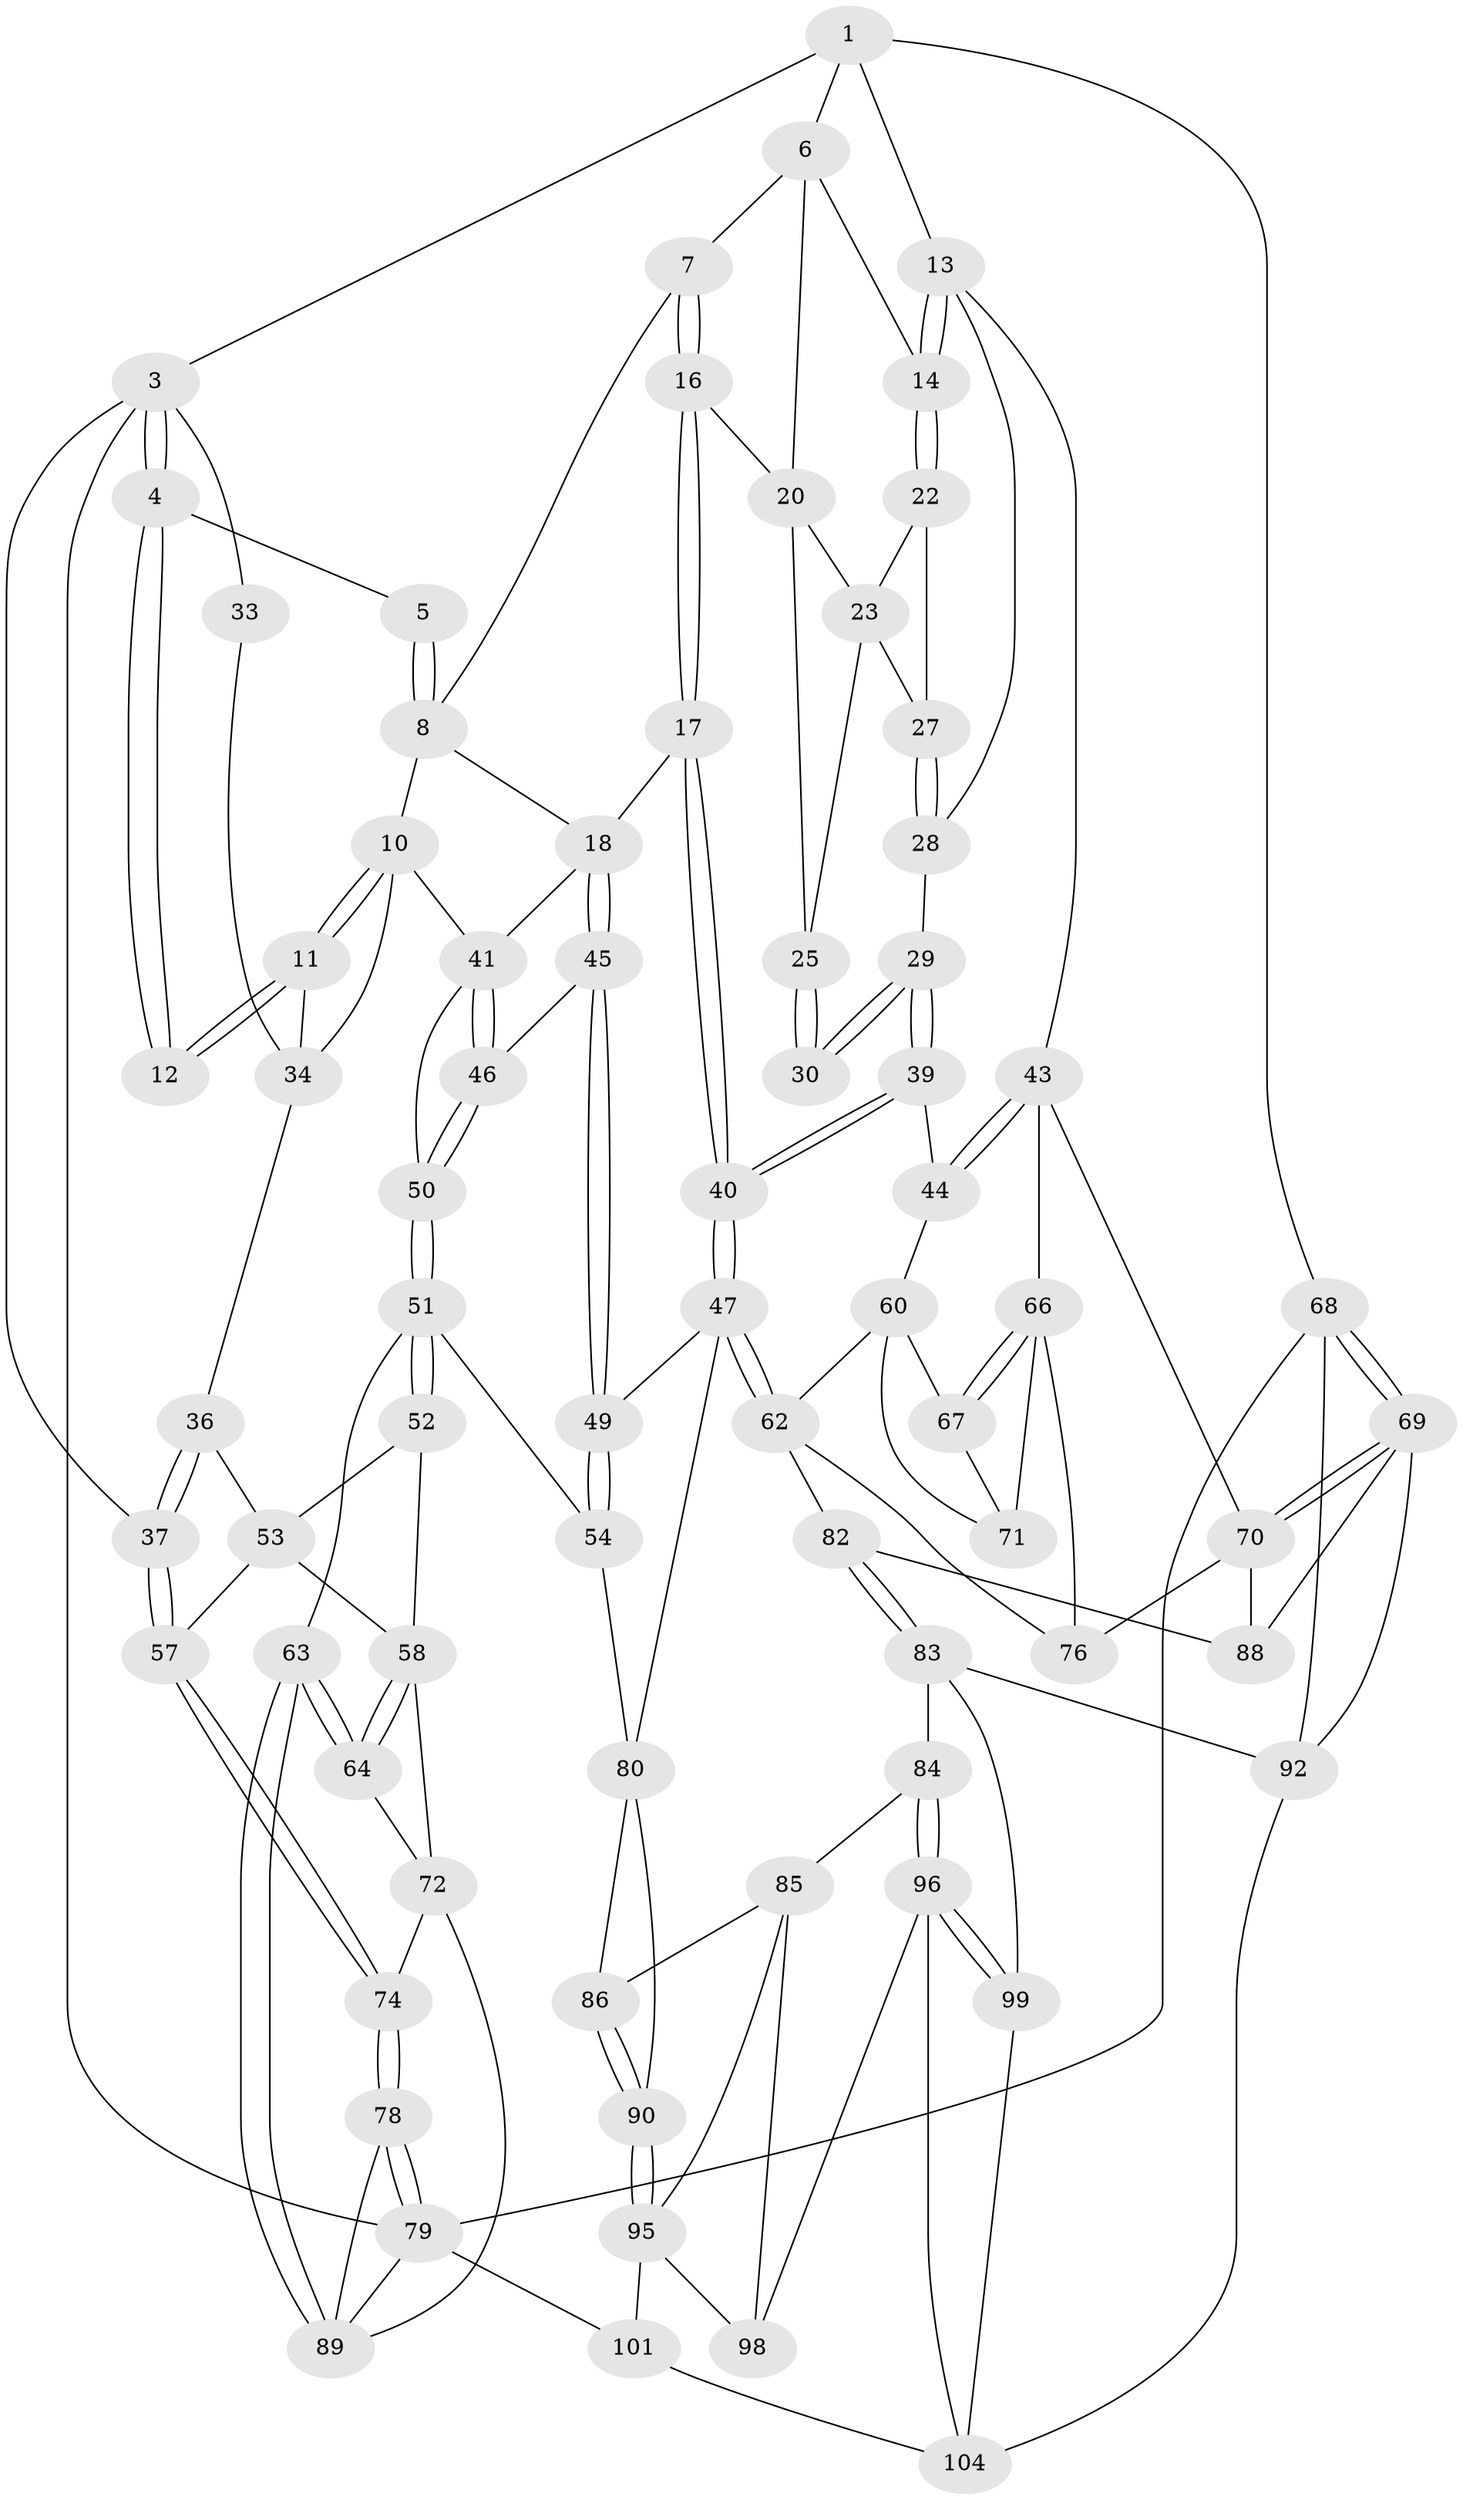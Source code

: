 // Generated by graph-tools (version 1.1) at 2025/52/02/27/25 19:52:41]
// undirected, 74 vertices, 167 edges
graph export_dot {
graph [start="1"]
  node [color=gray90,style=filled];
  1 [pos="+0.8394881468882035+0",super="+2"];
  3 [pos="+0+0",super="+32"];
  4 [pos="+0.2000543183343484+0"];
  5 [pos="+0.6478889013499949+0"];
  6 [pos="+0.8388916578852451+0.09871820387186259",super="+15"];
  7 [pos="+0.7120325557447342+0.13800649141703955"];
  8 [pos="+0.6180886657890243+0.0274226607409585",super="+9"];
  10 [pos="+0.3943684402601994+0.2097058103364492",super="+38"];
  11 [pos="+0.36804481854203003+0.17938111529553358"];
  12 [pos="+0.36440852583262184+0.17362455033530816"];
  13 [pos="+1+0.0517567757452747",super="+31"];
  14 [pos="+1+0.09498185043212949"];
  16 [pos="+0.7157806782751984+0.28559592401899786"];
  17 [pos="+0.6602007115611691+0.32335288834089043"];
  18 [pos="+0.5006468554292215+0.26867770280614606",super="+19"];
  20 [pos="+0.8538733993774829+0.18825243993780377",super="+21"];
  22 [pos="+1+0.18980870526343255"];
  23 [pos="+0.8796352411792506+0.20078389362914703",super="+24"];
  25 [pos="+0.9102312488016263+0.27186623602447063",super="+26"];
  27 [pos="+0.9361634106274649+0.25471914168367615"];
  28 [pos="+0.9590517033592674+0.30456478754209965"];
  29 [pos="+0.8890414120784289+0.3677795568579116"];
  30 [pos="+0.8875108575251999+0.3661202362436466"];
  33 [pos="+0.04757338471848261+0.18868815122206678"];
  34 [pos="+0.12400434962843018+0.27395858779265053",super="+35"];
  36 [pos="+0.17629702107289433+0.4009838546032326"];
  37 [pos="+0+0.44455736131955975"];
  39 [pos="+0.8981118365086992+0.4085193522112534"];
  40 [pos="+0.7003517052562971+0.49400671983245553"];
  41 [pos="+0.36128215855064044+0.4226865895809255",super="+42"];
  43 [pos="+1+0.46810704823059807",super="+65"];
  44 [pos="+0.9684976132648068+0.4698044834197507"];
  45 [pos="+0.47238579550746823+0.45816061966039995"];
  46 [pos="+0.4138556678199912+0.4699520596527271"];
  47 [pos="+0.6888599585705315+0.5690737486118093",super="+48"];
  49 [pos="+0.49104422607771264+0.4928602947488336"];
  50 [pos="+0.3395445986863317+0.5266750927350226"];
  51 [pos="+0.3222690279953088+0.5953287205913467",super="+55"];
  52 [pos="+0.18488279878622105+0.46903112878637776"];
  53 [pos="+0.17736216058865972+0.45296558231490863",super="+56"];
  54 [pos="+0.3503241258340159+0.7246046852357485"];
  57 [pos="+0+0.5087708175053427"];
  58 [pos="+0.17606227259637358+0.555619120283037",super="+59"];
  60 [pos="+0.9242718673764386+0.524841435227447",super="+61"];
  62 [pos="+0.7550598518029663+0.6118123207465186",super="+77"];
  63 [pos="+0.273656150273072+0.7343183981191087"];
  64 [pos="+0.2218984857287144+0.6971420431130688"];
  66 [pos="+1+0.6312807013552042",super="+75"];
  67 [pos="+0.9558921613541409+0.6158220034732311"];
  68 [pos="+1+1"];
  69 [pos="+1+1",super="+91"];
  70 [pos="+1+0.72718257483413",super="+87"];
  71 [pos="+0.9366833671928048+0.6332093482905377"];
  72 [pos="+0.12063338176251401+0.6559107226441357",super="+73"];
  74 [pos="+0+0.7709301475866948"];
  76 [pos="+0.919516963498475+0.7015150385574725"];
  78 [pos="+0+1"];
  79 [pos="+0+1",super="+102"];
  80 [pos="+0.644704989609224+0.6058016730583448",super="+81"];
  82 [pos="+0.7783563839681188+0.7660542841936414"];
  83 [pos="+0.7613472408850387+0.823095698159643",super="+93"];
  84 [pos="+0.7259900339216518+0.8320707456984126"];
  85 [pos="+0.6905312870892321+0.8246297993598828",super="+94"];
  86 [pos="+0.644624525431644+0.7915503978127756"];
  88 [pos="+0.934963132605472+0.7834089121483357"];
  89 [pos="+0.1719024262269028+0.8341537512372939",super="+103"];
  90 [pos="+0.42943912411706875+0.8162634964357193"];
  92 [pos="+0.8765603775539484+0.8972471303206861",super="+106"];
  95 [pos="+0.4358308969336333+0.8437964383202128",super="+100"];
  96 [pos="+0.6794640474352837+0.9335996542419185",super="+97"];
  98 [pos="+0.6376178610637769+0.934946426317844"];
  99 [pos="+0.7542864285468074+0.9605196559152347"];
  101 [pos="+0.41837586881697203+1"];
  104 [pos="+0.7184603629015092+1",super="+105"];
  1 -- 6;
  1 -- 3;
  1 -- 68;
  1 -- 13;
  3 -- 4;
  3 -- 4;
  3 -- 79;
  3 -- 33;
  3 -- 37;
  4 -- 5;
  4 -- 12;
  4 -- 12;
  5 -- 8;
  5 -- 8;
  6 -- 7;
  6 -- 20;
  6 -- 14;
  7 -- 8;
  7 -- 16;
  7 -- 16;
  8 -- 10;
  8 -- 18;
  10 -- 11;
  10 -- 11;
  10 -- 41;
  10 -- 34;
  11 -- 12;
  11 -- 12;
  11 -- 34;
  13 -- 14;
  13 -- 14;
  13 -- 43;
  13 -- 28;
  14 -- 22;
  14 -- 22;
  16 -- 17;
  16 -- 17;
  16 -- 20;
  17 -- 18;
  17 -- 40;
  17 -- 40;
  18 -- 45;
  18 -- 45;
  18 -- 41;
  20 -- 23;
  20 -- 25;
  22 -- 23;
  22 -- 27;
  23 -- 25;
  23 -- 27;
  25 -- 30 [weight=2];
  25 -- 30;
  27 -- 28;
  27 -- 28;
  28 -- 29;
  29 -- 30;
  29 -- 30;
  29 -- 39;
  29 -- 39;
  33 -- 34;
  34 -- 36;
  36 -- 37;
  36 -- 37;
  36 -- 53;
  37 -- 57;
  37 -- 57;
  39 -- 40;
  39 -- 40;
  39 -- 44;
  40 -- 47;
  40 -- 47;
  41 -- 46;
  41 -- 46;
  41 -- 50;
  43 -- 44;
  43 -- 44;
  43 -- 66;
  43 -- 70;
  44 -- 60;
  45 -- 46;
  45 -- 49;
  45 -- 49;
  46 -- 50;
  46 -- 50;
  47 -- 62;
  47 -- 62;
  47 -- 80;
  47 -- 49;
  49 -- 54;
  49 -- 54;
  50 -- 51;
  50 -- 51;
  51 -- 52;
  51 -- 52;
  51 -- 54;
  51 -- 63;
  52 -- 53;
  52 -- 58;
  53 -- 57;
  53 -- 58;
  54 -- 80;
  57 -- 74;
  57 -- 74;
  58 -- 64;
  58 -- 64;
  58 -- 72;
  60 -- 67;
  60 -- 62;
  60 -- 71;
  62 -- 82;
  62 -- 76;
  63 -- 64;
  63 -- 64;
  63 -- 89;
  63 -- 89;
  64 -- 72;
  66 -- 67;
  66 -- 67;
  66 -- 76;
  66 -- 71;
  67 -- 71;
  68 -- 69;
  68 -- 69;
  68 -- 79;
  68 -- 92;
  69 -- 70;
  69 -- 70;
  69 -- 88;
  69 -- 92;
  70 -- 88;
  70 -- 76;
  72 -- 89;
  72 -- 74;
  74 -- 78;
  74 -- 78;
  78 -- 79;
  78 -- 79;
  78 -- 89;
  79 -- 101;
  79 -- 89;
  80 -- 86;
  80 -- 90;
  82 -- 83;
  82 -- 83;
  82 -- 88;
  83 -- 84;
  83 -- 99;
  83 -- 92;
  84 -- 85;
  84 -- 96;
  84 -- 96;
  85 -- 86;
  85 -- 98;
  85 -- 95;
  86 -- 90;
  86 -- 90;
  90 -- 95;
  90 -- 95;
  92 -- 104;
  95 -- 98;
  95 -- 101;
  96 -- 99;
  96 -- 99;
  96 -- 98;
  96 -- 104;
  99 -- 104;
  101 -- 104;
}
